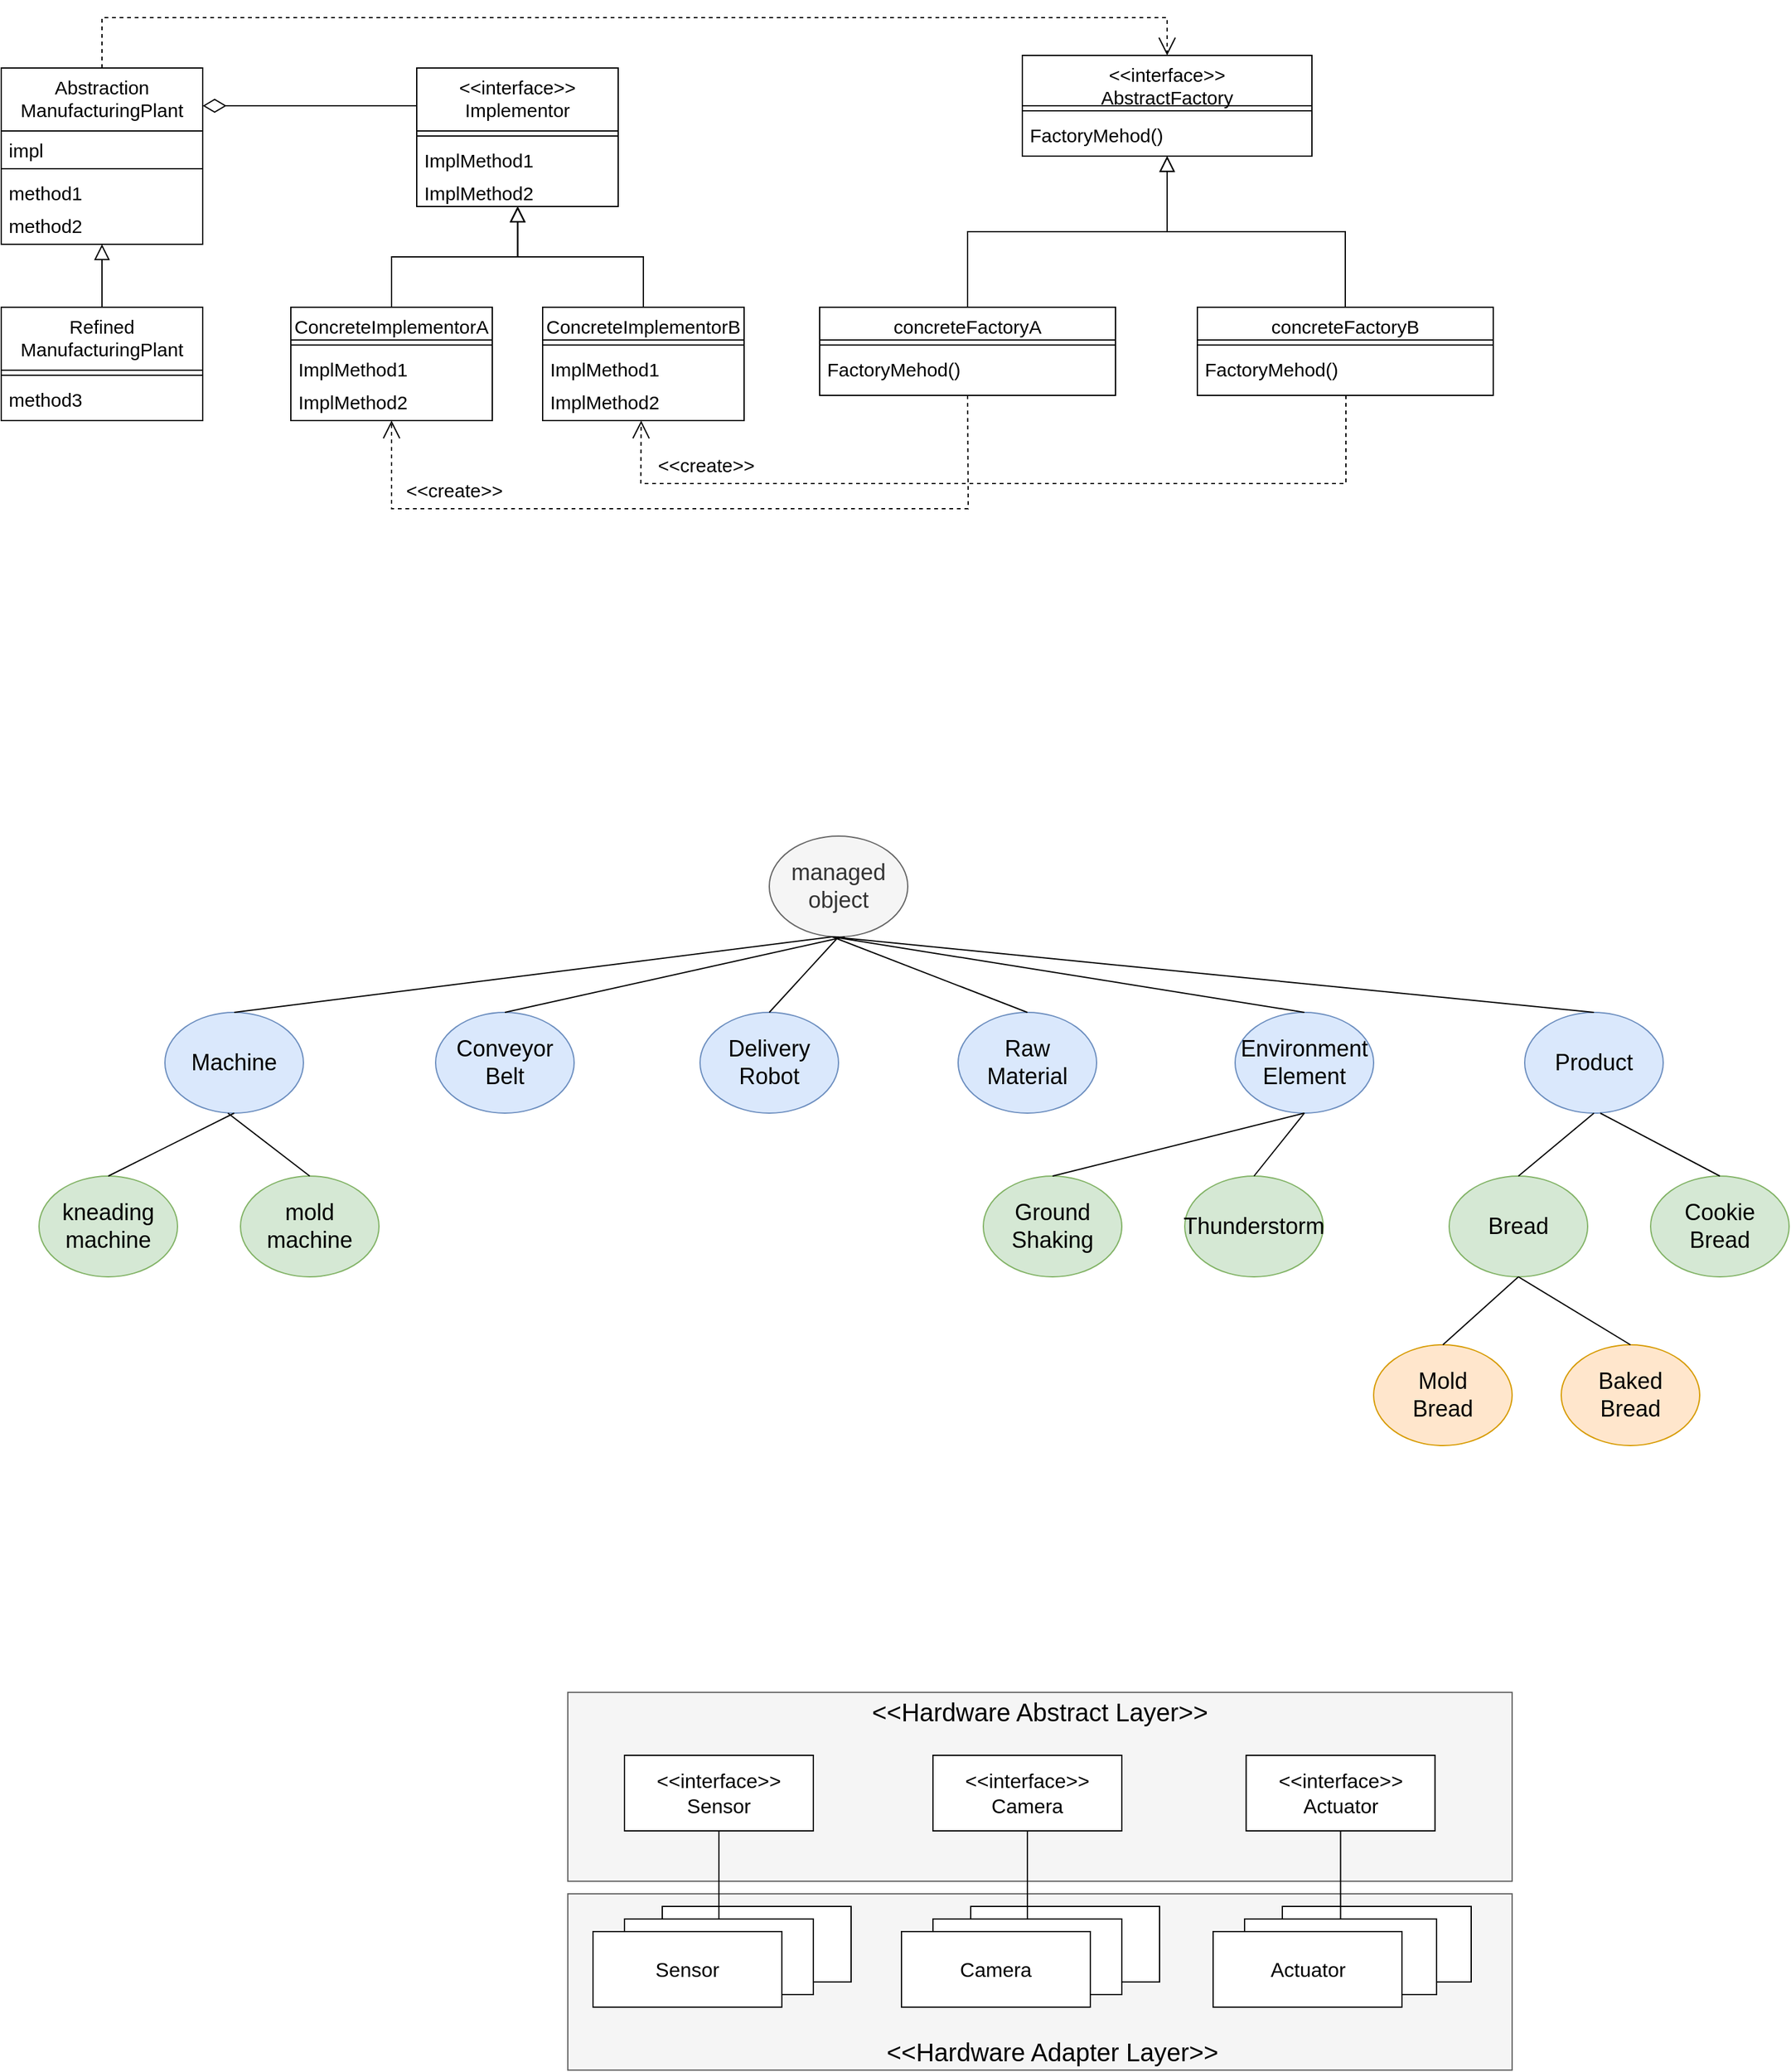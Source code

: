 <mxfile version="21.2.3" type="github">
  <diagram id="C5RBs43oDa-KdzZeNtuy" name="Page-1">
    <mxGraphModel dx="1019" dy="1841" grid="1" gridSize="10" guides="1" tooltips="1" connect="1" arrows="1" fold="1" page="1" pageScale="1" pageWidth="827" pageHeight="1169" math="0" shadow="0">
      <root>
        <mxCell id="WIyWlLk6GJQsqaUBKTNV-0" />
        <mxCell id="WIyWlLk6GJQsqaUBKTNV-1" parent="WIyWlLk6GJQsqaUBKTNV-0" />
        <mxCell id="s4Zs7lw3GT2iUP9dkB31-0" value="Abstraction&#xa;ManufacturingPlant" style="swimlane;fontStyle=0;align=center;verticalAlign=top;childLayout=stackLayout;horizontal=1;startSize=50;horizontalStack=0;resizeParent=1;resizeLast=0;collapsible=1;marginBottom=0;rounded=0;shadow=0;strokeWidth=1;fontSize=15;" parent="WIyWlLk6GJQsqaUBKTNV-1" vertex="1">
          <mxGeometry x="140" y="-510" width="160" height="140" as="geometry">
            <mxRectangle x="340" y="380" width="170" height="26" as="alternateBounds" />
          </mxGeometry>
        </mxCell>
        <mxCell id="s4Zs7lw3GT2iUP9dkB31-1" value="impl" style="text;align=left;verticalAlign=top;spacingLeft=4;spacingRight=4;overflow=hidden;rotatable=0;points=[[0,0.5],[1,0.5]];portConstraint=eastwest;fontSize=15;" parent="s4Zs7lw3GT2iUP9dkB31-0" vertex="1">
          <mxGeometry y="50" width="160" height="26" as="geometry" />
        </mxCell>
        <mxCell id="s4Zs7lw3GT2iUP9dkB31-2" value="" style="line;html=1;strokeWidth=1;align=left;verticalAlign=middle;spacingTop=-1;spacingLeft=3;spacingRight=3;rotatable=0;labelPosition=right;points=[];portConstraint=eastwest;fontSize=15;" parent="s4Zs7lw3GT2iUP9dkB31-0" vertex="1">
          <mxGeometry y="76" width="160" height="8" as="geometry" />
        </mxCell>
        <mxCell id="s4Zs7lw3GT2iUP9dkB31-3" value="method1" style="text;align=left;verticalAlign=top;spacingLeft=4;spacingRight=4;overflow=hidden;rotatable=0;points=[[0,0.5],[1,0.5]];portConstraint=eastwest;fontSize=15;" parent="s4Zs7lw3GT2iUP9dkB31-0" vertex="1">
          <mxGeometry y="84" width="160" height="26" as="geometry" />
        </mxCell>
        <mxCell id="s4Zs7lw3GT2iUP9dkB31-4" value="method2" style="text;align=left;verticalAlign=top;spacingLeft=4;spacingRight=4;overflow=hidden;rotatable=0;points=[[0,0.5],[1,0.5]];portConstraint=eastwest;fontSize=15;" parent="s4Zs7lw3GT2iUP9dkB31-0" vertex="1">
          <mxGeometry y="110" width="160" height="26" as="geometry" />
        </mxCell>
        <mxCell id="s4Zs7lw3GT2iUP9dkB31-5" value="&lt;&lt;interface&gt;&gt;&#xa;Implementor" style="swimlane;fontStyle=0;align=center;verticalAlign=top;childLayout=stackLayout;horizontal=1;startSize=50;horizontalStack=0;resizeParent=1;resizeLast=0;collapsible=1;marginBottom=0;rounded=0;shadow=0;strokeWidth=1;fontSize=15;" parent="WIyWlLk6GJQsqaUBKTNV-1" vertex="1">
          <mxGeometry x="470" y="-510" width="160" height="110" as="geometry">
            <mxRectangle x="340" y="380" width="170" height="26" as="alternateBounds" />
          </mxGeometry>
        </mxCell>
        <mxCell id="s4Zs7lw3GT2iUP9dkB31-7" value="" style="line;html=1;strokeWidth=1;align=left;verticalAlign=middle;spacingTop=-1;spacingLeft=3;spacingRight=3;rotatable=0;labelPosition=right;points=[];portConstraint=eastwest;fontSize=15;" parent="s4Zs7lw3GT2iUP9dkB31-5" vertex="1">
          <mxGeometry y="50" width="160" height="8" as="geometry" />
        </mxCell>
        <mxCell id="s4Zs7lw3GT2iUP9dkB31-8" value="ImplMethod1" style="text;align=left;verticalAlign=top;spacingLeft=4;spacingRight=4;overflow=hidden;rotatable=0;points=[[0,0.5],[1,0.5]];portConstraint=eastwest;fontSize=15;" parent="s4Zs7lw3GT2iUP9dkB31-5" vertex="1">
          <mxGeometry y="58" width="160" height="26" as="geometry" />
        </mxCell>
        <mxCell id="s4Zs7lw3GT2iUP9dkB31-9" value="ImplMethod2" style="text;align=left;verticalAlign=top;spacingLeft=4;spacingRight=4;overflow=hidden;rotatable=0;points=[[0,0.5],[1,0.5]];portConstraint=eastwest;fontSize=15;" parent="s4Zs7lw3GT2iUP9dkB31-5" vertex="1">
          <mxGeometry y="84" width="160" height="26" as="geometry" />
        </mxCell>
        <mxCell id="s4Zs7lw3GT2iUP9dkB31-10" value="Refined&#xa;ManufacturingPlant" style="swimlane;fontStyle=0;align=center;verticalAlign=top;childLayout=stackLayout;horizontal=1;startSize=50;horizontalStack=0;resizeParent=1;resizeLast=0;collapsible=1;marginBottom=0;rounded=0;shadow=0;strokeWidth=1;fontSize=15;" parent="WIyWlLk6GJQsqaUBKTNV-1" vertex="1">
          <mxGeometry x="140" y="-320" width="160" height="90" as="geometry">
            <mxRectangle x="340" y="380" width="170" height="26" as="alternateBounds" />
          </mxGeometry>
        </mxCell>
        <mxCell id="s4Zs7lw3GT2iUP9dkB31-11" value="" style="line;html=1;strokeWidth=1;align=left;verticalAlign=middle;spacingTop=-1;spacingLeft=3;spacingRight=3;rotatable=0;labelPosition=right;points=[];portConstraint=eastwest;fontSize=15;" parent="s4Zs7lw3GT2iUP9dkB31-10" vertex="1">
          <mxGeometry y="50" width="160" height="8" as="geometry" />
        </mxCell>
        <mxCell id="pJVFiTPp0oiFkhwM4sQL-0" value="method3" style="text;align=left;verticalAlign=top;spacingLeft=4;spacingRight=4;overflow=hidden;rotatable=0;points=[[0,0.5],[1,0.5]];portConstraint=eastwest;fontSize=15;" vertex="1" parent="s4Zs7lw3GT2iUP9dkB31-10">
          <mxGeometry y="58" width="160" height="26" as="geometry" />
        </mxCell>
        <mxCell id="s4Zs7lw3GT2iUP9dkB31-14" value="ConcreteImplementorA" style="swimlane;fontStyle=0;align=center;verticalAlign=top;childLayout=stackLayout;horizontal=1;startSize=26;horizontalStack=0;resizeParent=1;resizeLast=0;collapsible=1;marginBottom=0;rounded=0;shadow=0;strokeWidth=1;fontSize=15;" parent="WIyWlLk6GJQsqaUBKTNV-1" vertex="1">
          <mxGeometry x="370" y="-320" width="160" height="90" as="geometry">
            <mxRectangle x="340" y="380" width="170" height="26" as="alternateBounds" />
          </mxGeometry>
        </mxCell>
        <mxCell id="s4Zs7lw3GT2iUP9dkB31-15" value="" style="line;html=1;strokeWidth=1;align=left;verticalAlign=middle;spacingTop=-1;spacingLeft=3;spacingRight=3;rotatable=0;labelPosition=right;points=[];portConstraint=eastwest;fontSize=15;" parent="s4Zs7lw3GT2iUP9dkB31-14" vertex="1">
          <mxGeometry y="26" width="160" height="8" as="geometry" />
        </mxCell>
        <mxCell id="s4Zs7lw3GT2iUP9dkB31-16" value="ImplMethod1" style="text;align=left;verticalAlign=top;spacingLeft=4;spacingRight=4;overflow=hidden;rotatable=0;points=[[0,0.5],[1,0.5]];portConstraint=eastwest;fontSize=15;" parent="s4Zs7lw3GT2iUP9dkB31-14" vertex="1">
          <mxGeometry y="34" width="160" height="26" as="geometry" />
        </mxCell>
        <mxCell id="s4Zs7lw3GT2iUP9dkB31-17" value="ImplMethod2" style="text;align=left;verticalAlign=top;spacingLeft=4;spacingRight=4;overflow=hidden;rotatable=0;points=[[0,0.5],[1,0.5]];portConstraint=eastwest;fontSize=15;" parent="s4Zs7lw3GT2iUP9dkB31-14" vertex="1">
          <mxGeometry y="60" width="160" height="26" as="geometry" />
        </mxCell>
        <mxCell id="s4Zs7lw3GT2iUP9dkB31-18" value="" style="endArrow=block;endSize=10;endFill=0;shadow=0;strokeWidth=1;rounded=0;edgeStyle=elbowEdgeStyle;elbow=vertical;entryX=0.5;entryY=1;entryDx=0;entryDy=0;exitX=0.5;exitY=0;exitDx=0;exitDy=0;fontSize=15;" parent="WIyWlLk6GJQsqaUBKTNV-1" source="s4Zs7lw3GT2iUP9dkB31-14" target="s4Zs7lw3GT2iUP9dkB31-5" edge="1">
          <mxGeometry width="160" relative="1" as="geometry">
            <mxPoint x="450" y="-296" as="sourcePoint" />
            <mxPoint x="340" y="-398" as="targetPoint" />
          </mxGeometry>
        </mxCell>
        <mxCell id="s4Zs7lw3GT2iUP9dkB31-19" value="" style="endArrow=block;endSize=10;endFill=0;shadow=0;strokeWidth=1;rounded=0;edgeStyle=elbowEdgeStyle;elbow=vertical;exitX=0.5;exitY=0;exitDx=0;exitDy=0;fontSize=15;" parent="WIyWlLk6GJQsqaUBKTNV-1" source="s4Zs7lw3GT2iUP9dkB31-10" edge="1">
          <mxGeometry width="160" relative="1" as="geometry">
            <mxPoint x="550" y="-310" as="sourcePoint" />
            <mxPoint x="220" y="-370" as="targetPoint" />
          </mxGeometry>
        </mxCell>
        <mxCell id="s4Zs7lw3GT2iUP9dkB31-20" value="" style="endArrow=diamondThin;endSize=16;endFill=0;shadow=0;strokeWidth=1;rounded=0;edgeStyle=elbowEdgeStyle;elbow=vertical;exitX=0;exitY=0.25;exitDx=0;exitDy=0;fontSize=15;" parent="WIyWlLk6GJQsqaUBKTNV-1" source="s4Zs7lw3GT2iUP9dkB31-5" target="s4Zs7lw3GT2iUP9dkB31-0" edge="1">
          <mxGeometry width="160" relative="1" as="geometry">
            <mxPoint x="240" y="-310" as="sourcePoint" />
            <mxPoint x="310" y="-480" as="targetPoint" />
            <Array as="points">
              <mxPoint x="320" y="-480" />
            </Array>
          </mxGeometry>
        </mxCell>
        <mxCell id="s4Zs7lw3GT2iUP9dkB31-25" value="" style="endArrow=open;endSize=12;dashed=1;html=1;rounded=0;exitX=0.5;exitY=0;exitDx=0;exitDy=0;entryX=0.5;entryY=0;entryDx=0;entryDy=0;fontSize=15;" parent="WIyWlLk6GJQsqaUBKTNV-1" source="s4Zs7lw3GT2iUP9dkB31-0" target="s4Zs7lw3GT2iUP9dkB31-26" edge="1">
          <mxGeometry x="0.29" y="60" width="160" relative="1" as="geometry">
            <mxPoint x="470" y="-594" as="sourcePoint" />
            <mxPoint x="590" y="-490" as="targetPoint" />
            <Array as="points">
              <mxPoint x="220" y="-550" />
              <mxPoint x="1066" y="-550" />
            </Array>
            <mxPoint as="offset" />
          </mxGeometry>
        </mxCell>
        <mxCell id="s4Zs7lw3GT2iUP9dkB31-26" value="&lt;&lt;interface&gt;&gt;&#xa;AbstractFactory" style="swimlane;fontStyle=0;align=center;verticalAlign=top;childLayout=stackLayout;horizontal=1;startSize=40;horizontalStack=0;resizeParent=1;resizeLast=0;collapsible=1;marginBottom=0;rounded=0;shadow=0;strokeWidth=1;fontSize=15;" parent="WIyWlLk6GJQsqaUBKTNV-1" vertex="1">
          <mxGeometry x="951" y="-520" width="230" height="80" as="geometry">
            <mxRectangle x="340" y="380" width="170" height="26" as="alternateBounds" />
          </mxGeometry>
        </mxCell>
        <mxCell id="s4Zs7lw3GT2iUP9dkB31-27" value="" style="line;html=1;strokeWidth=1;align=left;verticalAlign=middle;spacingTop=-1;spacingLeft=3;spacingRight=3;rotatable=0;labelPosition=right;points=[];portConstraint=eastwest;fontSize=15;" parent="s4Zs7lw3GT2iUP9dkB31-26" vertex="1">
          <mxGeometry y="40" width="230" height="8" as="geometry" />
        </mxCell>
        <mxCell id="s4Zs7lw3GT2iUP9dkB31-28" value="FactoryMehod()" style="text;align=left;verticalAlign=top;spacingLeft=4;spacingRight=4;overflow=hidden;rotatable=0;points=[[0,0.5],[1,0.5]];portConstraint=eastwest;fontSize=15;" parent="s4Zs7lw3GT2iUP9dkB31-26" vertex="1">
          <mxGeometry y="48" width="230" height="26" as="geometry" />
        </mxCell>
        <mxCell id="s4Zs7lw3GT2iUP9dkB31-31" value="ConcreteImplementorB" style="swimlane;fontStyle=0;align=center;verticalAlign=top;childLayout=stackLayout;horizontal=1;startSize=26;horizontalStack=0;resizeParent=1;resizeLast=0;collapsible=1;marginBottom=0;rounded=0;shadow=0;strokeWidth=1;fontSize=15;" parent="WIyWlLk6GJQsqaUBKTNV-1" vertex="1">
          <mxGeometry x="570" y="-320" width="160" height="90" as="geometry">
            <mxRectangle x="340" y="380" width="170" height="26" as="alternateBounds" />
          </mxGeometry>
        </mxCell>
        <mxCell id="s4Zs7lw3GT2iUP9dkB31-32" value="" style="line;html=1;strokeWidth=1;align=left;verticalAlign=middle;spacingTop=-1;spacingLeft=3;spacingRight=3;rotatable=0;labelPosition=right;points=[];portConstraint=eastwest;fontSize=15;" parent="s4Zs7lw3GT2iUP9dkB31-31" vertex="1">
          <mxGeometry y="26" width="160" height="8" as="geometry" />
        </mxCell>
        <mxCell id="s4Zs7lw3GT2iUP9dkB31-33" value="ImplMethod1" style="text;align=left;verticalAlign=top;spacingLeft=4;spacingRight=4;overflow=hidden;rotatable=0;points=[[0,0.5],[1,0.5]];portConstraint=eastwest;fontSize=15;" parent="s4Zs7lw3GT2iUP9dkB31-31" vertex="1">
          <mxGeometry y="34" width="160" height="26" as="geometry" />
        </mxCell>
        <mxCell id="s4Zs7lw3GT2iUP9dkB31-34" value="ImplMethod2" style="text;align=left;verticalAlign=top;spacingLeft=4;spacingRight=4;overflow=hidden;rotatable=0;points=[[0,0.5],[1,0.5]];portConstraint=eastwest;fontSize=15;" parent="s4Zs7lw3GT2iUP9dkB31-31" vertex="1">
          <mxGeometry y="60" width="160" height="26" as="geometry" />
        </mxCell>
        <mxCell id="s4Zs7lw3GT2iUP9dkB31-35" value="" style="endArrow=block;endSize=10;endFill=0;shadow=0;strokeWidth=1;rounded=0;edgeStyle=elbowEdgeStyle;elbow=vertical;entryX=0.502;entryY=1;entryDx=0;entryDy=0;entryPerimeter=0;fontSize=15;" parent="WIyWlLk6GJQsqaUBKTNV-1" source="s4Zs7lw3GT2iUP9dkB31-31" target="s4Zs7lw3GT2iUP9dkB31-9" edge="1">
          <mxGeometry width="160" relative="1" as="geometry">
            <mxPoint x="460" y="-310" as="sourcePoint" />
            <mxPoint x="551" y="-410" as="targetPoint" />
          </mxGeometry>
        </mxCell>
        <mxCell id="s4Zs7lw3GT2iUP9dkB31-36" value="concreteFactoryA" style="swimlane;fontStyle=0;align=center;verticalAlign=top;childLayout=stackLayout;horizontal=1;startSize=26;horizontalStack=0;resizeParent=1;resizeLast=0;collapsible=1;marginBottom=0;rounded=0;shadow=0;strokeWidth=1;fontSize=15;" parent="WIyWlLk6GJQsqaUBKTNV-1" vertex="1">
          <mxGeometry x="790" y="-320" width="235" height="70" as="geometry">
            <mxRectangle x="340" y="380" width="170" height="26" as="alternateBounds" />
          </mxGeometry>
        </mxCell>
        <mxCell id="s4Zs7lw3GT2iUP9dkB31-37" value="" style="line;html=1;strokeWidth=1;align=left;verticalAlign=middle;spacingTop=-1;spacingLeft=3;spacingRight=3;rotatable=0;labelPosition=right;points=[];portConstraint=eastwest;fontSize=15;" parent="s4Zs7lw3GT2iUP9dkB31-36" vertex="1">
          <mxGeometry y="26" width="235" height="8" as="geometry" />
        </mxCell>
        <mxCell id="pJVFiTPp0oiFkhwM4sQL-3" value="FactoryMehod()" style="text;align=left;verticalAlign=top;spacingLeft=4;spacingRight=4;overflow=hidden;rotatable=0;points=[[0,0.5],[1,0.5]];portConstraint=eastwest;fontSize=15;" vertex="1" parent="s4Zs7lw3GT2iUP9dkB31-36">
          <mxGeometry y="34" width="235" height="26" as="geometry" />
        </mxCell>
        <mxCell id="s4Zs7lw3GT2iUP9dkB31-42" value="concreteFactoryB" style="swimlane;fontStyle=0;align=center;verticalAlign=top;childLayout=stackLayout;horizontal=1;startSize=26;horizontalStack=0;resizeParent=1;resizeLast=0;collapsible=1;marginBottom=0;rounded=0;shadow=0;strokeWidth=1;fontSize=15;" parent="WIyWlLk6GJQsqaUBKTNV-1" vertex="1">
          <mxGeometry x="1090" y="-320" width="235" height="70" as="geometry">
            <mxRectangle x="340" y="380" width="170" height="26" as="alternateBounds" />
          </mxGeometry>
        </mxCell>
        <mxCell id="s4Zs7lw3GT2iUP9dkB31-43" value="" style="line;html=1;strokeWidth=1;align=left;verticalAlign=middle;spacingTop=-1;spacingLeft=3;spacingRight=3;rotatable=0;labelPosition=right;points=[];portConstraint=eastwest;fontSize=15;" parent="s4Zs7lw3GT2iUP9dkB31-42" vertex="1">
          <mxGeometry y="26" width="235" height="8" as="geometry" />
        </mxCell>
        <mxCell id="pJVFiTPp0oiFkhwM4sQL-4" value="FactoryMehod()" style="text;align=left;verticalAlign=top;spacingLeft=4;spacingRight=4;overflow=hidden;rotatable=0;points=[[0,0.5],[1,0.5]];portConstraint=eastwest;fontSize=15;" vertex="1" parent="s4Zs7lw3GT2iUP9dkB31-42">
          <mxGeometry y="34" width="235" height="26" as="geometry" />
        </mxCell>
        <mxCell id="s4Zs7lw3GT2iUP9dkB31-46" value="" style="endArrow=block;endSize=10;endFill=0;shadow=0;strokeWidth=1;rounded=0;edgeStyle=elbowEdgeStyle;elbow=vertical;fontSize=15;exitX=0.5;exitY=0;exitDx=0;exitDy=0;" parent="WIyWlLk6GJQsqaUBKTNV-1" source="s4Zs7lw3GT2iUP9dkB31-42" edge="1">
          <mxGeometry width="160" relative="1" as="geometry">
            <mxPoint x="600" y="-310" as="sourcePoint" />
            <mxPoint x="1066" y="-440" as="targetPoint" />
          </mxGeometry>
        </mxCell>
        <mxCell id="s4Zs7lw3GT2iUP9dkB31-47" value="" style="endArrow=block;endSize=10;endFill=0;shadow=0;strokeWidth=1;rounded=0;edgeStyle=elbowEdgeStyle;elbow=vertical;fontSize=15;exitX=0.5;exitY=0;exitDx=0;exitDy=0;" parent="WIyWlLk6GJQsqaUBKTNV-1" source="s4Zs7lw3GT2iUP9dkB31-36" edge="1">
          <mxGeometry width="160" relative="1" as="geometry">
            <mxPoint x="910" y="-330" as="sourcePoint" />
            <mxPoint x="1066" y="-440" as="targetPoint" />
          </mxGeometry>
        </mxCell>
        <mxCell id="s4Zs7lw3GT2iUP9dkB31-48" value="" style="endArrow=open;endSize=12;dashed=1;html=1;rounded=0;exitX=0.5;exitY=1;exitDx=0;exitDy=0;entryX=0.5;entryY=1;entryDx=0;entryDy=0;fontSize=15;" parent="WIyWlLk6GJQsqaUBKTNV-1" source="s4Zs7lw3GT2iUP9dkB31-36" target="s4Zs7lw3GT2iUP9dkB31-14" edge="1">
          <mxGeometry x="0.29" y="60" width="160" relative="1" as="geometry">
            <mxPoint x="640" y="-650" as="sourcePoint" />
            <mxPoint x="1136" y="-510" as="targetPoint" />
            <Array as="points">
              <mxPoint x="908" y="-160" />
              <mxPoint x="450" y="-160" />
            </Array>
            <mxPoint as="offset" />
          </mxGeometry>
        </mxCell>
        <mxCell id="s4Zs7lw3GT2iUP9dkB31-49" value="" style="endArrow=open;endSize=12;dashed=1;html=1;rounded=0;entryX=0.489;entryY=1.156;entryDx=0;entryDy=0;fontSize=15;entryPerimeter=0;" parent="WIyWlLk6GJQsqaUBKTNV-1" target="s4Zs7lw3GT2iUP9dkB31-34" edge="1">
          <mxGeometry x="0.29" y="60" width="160" relative="1" as="geometry">
            <mxPoint x="1208" y="-250" as="sourcePoint" />
            <mxPoint x="668" y="-230" as="targetPoint" />
            <Array as="points">
              <mxPoint x="1208" y="-180" />
              <mxPoint x="930" y="-180" />
              <mxPoint x="648" y="-180" />
            </Array>
            <mxPoint as="offset" />
          </mxGeometry>
        </mxCell>
        <mxCell id="pJVFiTPp0oiFkhwM4sQL-1" value="&amp;lt;&amp;lt;create&amp;gt;&amp;gt;" style="text;html=1;strokeColor=none;fillColor=none;align=center;verticalAlign=middle;whiteSpace=wrap;rounded=0;fontSize=15;" vertex="1" parent="WIyWlLk6GJQsqaUBKTNV-1">
          <mxGeometry x="670" y="-210" width="60" height="30" as="geometry" />
        </mxCell>
        <mxCell id="pJVFiTPp0oiFkhwM4sQL-2" value="&amp;lt;&amp;lt;create&amp;gt;&amp;gt;" style="text;html=1;strokeColor=none;fillColor=none;align=center;verticalAlign=middle;whiteSpace=wrap;rounded=0;fontSize=15;" vertex="1" parent="WIyWlLk6GJQsqaUBKTNV-1">
          <mxGeometry x="470" y="-190" width="60" height="30" as="geometry" />
        </mxCell>
        <mxCell id="pJVFiTPp0oiFkhwM4sQL-5" value="managed object" style="ellipse;whiteSpace=wrap;html=1;fontSize=18;fillColor=#f5f5f5;fontColor=#333333;strokeColor=#666666;" vertex="1" parent="WIyWlLk6GJQsqaUBKTNV-1">
          <mxGeometry x="750" y="100" width="110" height="80" as="geometry" />
        </mxCell>
        <mxCell id="pJVFiTPp0oiFkhwM4sQL-6" value="Machine" style="ellipse;whiteSpace=wrap;html=1;fontSize=18;fillColor=#dae8fc;strokeColor=#6c8ebf;" vertex="1" parent="WIyWlLk6GJQsqaUBKTNV-1">
          <mxGeometry x="270" y="240" width="110" height="80" as="geometry" />
        </mxCell>
        <mxCell id="pJVFiTPp0oiFkhwM4sQL-7" value="Conveyor&lt;br style=&quot;font-size: 18px;&quot;&gt;Belt" style="ellipse;whiteSpace=wrap;html=1;fontSize=18;fillColor=#dae8fc;strokeColor=#6c8ebf;" vertex="1" parent="WIyWlLk6GJQsqaUBKTNV-1">
          <mxGeometry x="485" y="240" width="110" height="80" as="geometry" />
        </mxCell>
        <mxCell id="pJVFiTPp0oiFkhwM4sQL-8" value="Delivery&lt;br style=&quot;font-size: 18px;&quot;&gt;Robot" style="ellipse;whiteSpace=wrap;html=1;fontSize=18;fillColor=#dae8fc;strokeColor=#6c8ebf;" vertex="1" parent="WIyWlLk6GJQsqaUBKTNV-1">
          <mxGeometry x="695" y="240" width="110" height="80" as="geometry" />
        </mxCell>
        <mxCell id="pJVFiTPp0oiFkhwM4sQL-9" value="Raw&lt;br style=&quot;font-size: 18px;&quot;&gt;Material" style="ellipse;whiteSpace=wrap;html=1;fontSize=18;fillColor=#dae8fc;strokeColor=#6c8ebf;" vertex="1" parent="WIyWlLk6GJQsqaUBKTNV-1">
          <mxGeometry x="900" y="240" width="110" height="80" as="geometry" />
        </mxCell>
        <mxCell id="pJVFiTPp0oiFkhwM4sQL-10" value="Environment&lt;br style=&quot;font-size: 18px;&quot;&gt;Element" style="ellipse;whiteSpace=wrap;html=1;fontSize=18;fillColor=#dae8fc;strokeColor=#6c8ebf;" vertex="1" parent="WIyWlLk6GJQsqaUBKTNV-1">
          <mxGeometry x="1120" y="240" width="110" height="80" as="geometry" />
        </mxCell>
        <mxCell id="pJVFiTPp0oiFkhwM4sQL-11" value="Product" style="ellipse;whiteSpace=wrap;html=1;fontSize=18;fillColor=#dae8fc;strokeColor=#6c8ebf;" vertex="1" parent="WIyWlLk6GJQsqaUBKTNV-1">
          <mxGeometry x="1350" y="240" width="110" height="80" as="geometry" />
        </mxCell>
        <mxCell id="pJVFiTPp0oiFkhwM4sQL-12" value="Ground Shaking" style="ellipse;whiteSpace=wrap;html=1;fontSize=18;fillColor=#d5e8d4;strokeColor=#82b366;" vertex="1" parent="WIyWlLk6GJQsqaUBKTNV-1">
          <mxGeometry x="920" y="370" width="110" height="80" as="geometry" />
        </mxCell>
        <mxCell id="pJVFiTPp0oiFkhwM4sQL-13" value="Thunderstorm" style="ellipse;whiteSpace=wrap;html=1;fontSize=18;fillColor=#d5e8d4;strokeColor=#82b366;" vertex="1" parent="WIyWlLk6GJQsqaUBKTNV-1">
          <mxGeometry x="1080" y="370" width="110" height="80" as="geometry" />
        </mxCell>
        <mxCell id="pJVFiTPp0oiFkhwM4sQL-15" value="kneading machine" style="ellipse;whiteSpace=wrap;html=1;fontSize=18;fillColor=#d5e8d4;strokeColor=#82b366;" vertex="1" parent="WIyWlLk6GJQsqaUBKTNV-1">
          <mxGeometry x="170" y="370" width="110" height="80" as="geometry" />
        </mxCell>
        <mxCell id="pJVFiTPp0oiFkhwM4sQL-16" value="mold &lt;br style=&quot;font-size: 18px;&quot;&gt;machine" style="ellipse;whiteSpace=wrap;html=1;fontSize=18;fillColor=#d5e8d4;strokeColor=#82b366;" vertex="1" parent="WIyWlLk6GJQsqaUBKTNV-1">
          <mxGeometry x="330" y="370" width="110" height="80" as="geometry" />
        </mxCell>
        <mxCell id="pJVFiTPp0oiFkhwM4sQL-17" value="Bread" style="ellipse;whiteSpace=wrap;html=1;fontSize=18;fillColor=#d5e8d4;strokeColor=#82b366;" vertex="1" parent="WIyWlLk6GJQsqaUBKTNV-1">
          <mxGeometry x="1290" y="370" width="110" height="80" as="geometry" />
        </mxCell>
        <mxCell id="pJVFiTPp0oiFkhwM4sQL-18" value="Cookie &lt;br&gt;Bread" style="ellipse;whiteSpace=wrap;html=1;fontSize=18;fillColor=#d5e8d4;strokeColor=#82b366;" vertex="1" parent="WIyWlLk6GJQsqaUBKTNV-1">
          <mxGeometry x="1450" y="370" width="110" height="80" as="geometry" />
        </mxCell>
        <mxCell id="pJVFiTPp0oiFkhwM4sQL-19" value="" style="endArrow=none;html=1;rounded=0;entryX=0.5;entryY=1;entryDx=0;entryDy=0;exitX=0.5;exitY=0;exitDx=0;exitDy=0;" edge="1" parent="WIyWlLk6GJQsqaUBKTNV-1" source="pJVFiTPp0oiFkhwM4sQL-8" target="pJVFiTPp0oiFkhwM4sQL-5">
          <mxGeometry width="50" height="50" relative="1" as="geometry">
            <mxPoint x="880" y="380" as="sourcePoint" />
            <mxPoint x="930" y="330" as="targetPoint" />
          </mxGeometry>
        </mxCell>
        <mxCell id="pJVFiTPp0oiFkhwM4sQL-20" value="" style="endArrow=none;html=1;rounded=0;exitX=0.5;exitY=0;exitDx=0;exitDy=0;" edge="1" parent="WIyWlLk6GJQsqaUBKTNV-1" source="pJVFiTPp0oiFkhwM4sQL-7">
          <mxGeometry width="50" height="50" relative="1" as="geometry">
            <mxPoint x="760" y="250" as="sourcePoint" />
            <mxPoint x="810" y="180" as="targetPoint" />
          </mxGeometry>
        </mxCell>
        <mxCell id="pJVFiTPp0oiFkhwM4sQL-21" value="" style="endArrow=none;html=1;rounded=0;exitX=0.5;exitY=0;exitDx=0;exitDy=0;" edge="1" parent="WIyWlLk6GJQsqaUBKTNV-1" source="pJVFiTPp0oiFkhwM4sQL-6">
          <mxGeometry width="50" height="50" relative="1" as="geometry">
            <mxPoint x="550" y="250" as="sourcePoint" />
            <mxPoint x="800" y="180" as="targetPoint" />
          </mxGeometry>
        </mxCell>
        <mxCell id="pJVFiTPp0oiFkhwM4sQL-22" value="Mold&lt;br&gt;Bread" style="ellipse;whiteSpace=wrap;html=1;fontSize=18;fillColor=#ffe6cc;strokeColor=#d79b00;" vertex="1" parent="WIyWlLk6GJQsqaUBKTNV-1">
          <mxGeometry x="1230" y="504" width="110" height="80" as="geometry" />
        </mxCell>
        <mxCell id="pJVFiTPp0oiFkhwM4sQL-23" value="Baked &lt;br&gt;Bread" style="ellipse;whiteSpace=wrap;html=1;fontSize=18;fillColor=#ffe6cc;strokeColor=#d79b00;" vertex="1" parent="WIyWlLk6GJQsqaUBKTNV-1">
          <mxGeometry x="1379" y="504" width="110" height="80" as="geometry" />
        </mxCell>
        <mxCell id="pJVFiTPp0oiFkhwM4sQL-24" value="" style="endArrow=none;html=1;rounded=0;exitX=0.5;exitY=0;exitDx=0;exitDy=0;" edge="1" parent="WIyWlLk6GJQsqaUBKTNV-1" source="pJVFiTPp0oiFkhwM4sQL-9">
          <mxGeometry width="50" height="50" relative="1" as="geometry">
            <mxPoint x="760" y="250" as="sourcePoint" />
            <mxPoint x="800" y="180" as="targetPoint" />
          </mxGeometry>
        </mxCell>
        <mxCell id="pJVFiTPp0oiFkhwM4sQL-25" value="" style="endArrow=none;html=1;rounded=0;exitX=0.5;exitY=0;exitDx=0;exitDy=0;" edge="1" parent="WIyWlLk6GJQsqaUBKTNV-1" source="pJVFiTPp0oiFkhwM4sQL-10">
          <mxGeometry width="50" height="50" relative="1" as="geometry">
            <mxPoint x="965" y="250" as="sourcePoint" />
            <mxPoint x="800" y="180" as="targetPoint" />
          </mxGeometry>
        </mxCell>
        <mxCell id="pJVFiTPp0oiFkhwM4sQL-26" value="" style="endArrow=none;html=1;rounded=0;exitX=0.5;exitY=0;exitDx=0;exitDy=0;" edge="1" parent="WIyWlLk6GJQsqaUBKTNV-1" source="pJVFiTPp0oiFkhwM4sQL-11">
          <mxGeometry width="50" height="50" relative="1" as="geometry">
            <mxPoint x="1185" y="250" as="sourcePoint" />
            <mxPoint x="800" y="180" as="targetPoint" />
          </mxGeometry>
        </mxCell>
        <mxCell id="pJVFiTPp0oiFkhwM4sQL-27" value="" style="endArrow=none;html=1;rounded=0;entryX=0.5;entryY=1;entryDx=0;entryDy=0;exitX=0.5;exitY=0;exitDx=0;exitDy=0;" edge="1" parent="WIyWlLk6GJQsqaUBKTNV-1" source="pJVFiTPp0oiFkhwM4sQL-15" target="pJVFiTPp0oiFkhwM4sQL-6">
          <mxGeometry width="50" height="50" relative="1" as="geometry">
            <mxPoint x="760" y="250" as="sourcePoint" />
            <mxPoint x="815" y="190" as="targetPoint" />
          </mxGeometry>
        </mxCell>
        <mxCell id="pJVFiTPp0oiFkhwM4sQL-28" value="" style="endArrow=none;html=1;rounded=0;exitX=0.5;exitY=0;exitDx=0;exitDy=0;" edge="1" parent="WIyWlLk6GJQsqaUBKTNV-1" source="pJVFiTPp0oiFkhwM4sQL-16">
          <mxGeometry width="50" height="50" relative="1" as="geometry">
            <mxPoint x="235" y="380" as="sourcePoint" />
            <mxPoint x="320" y="320" as="targetPoint" />
          </mxGeometry>
        </mxCell>
        <mxCell id="pJVFiTPp0oiFkhwM4sQL-29" value="" style="endArrow=none;html=1;rounded=0;exitX=0.5;exitY=0;exitDx=0;exitDy=0;entryX=0.5;entryY=1;entryDx=0;entryDy=0;" edge="1" parent="WIyWlLk6GJQsqaUBKTNV-1" source="pJVFiTPp0oiFkhwM4sQL-12" target="pJVFiTPp0oiFkhwM4sQL-10">
          <mxGeometry width="50" height="50" relative="1" as="geometry">
            <mxPoint x="395" y="380" as="sourcePoint" />
            <mxPoint x="330" y="330" as="targetPoint" />
          </mxGeometry>
        </mxCell>
        <mxCell id="pJVFiTPp0oiFkhwM4sQL-30" value="" style="endArrow=none;html=1;rounded=0;exitX=0.5;exitY=0;exitDx=0;exitDy=0;entryX=0.5;entryY=1;entryDx=0;entryDy=0;" edge="1" parent="WIyWlLk6GJQsqaUBKTNV-1" source="pJVFiTPp0oiFkhwM4sQL-13" target="pJVFiTPp0oiFkhwM4sQL-10">
          <mxGeometry width="50" height="50" relative="1" as="geometry">
            <mxPoint x="985" y="380" as="sourcePoint" />
            <mxPoint x="1180" y="330" as="targetPoint" />
          </mxGeometry>
        </mxCell>
        <mxCell id="pJVFiTPp0oiFkhwM4sQL-31" value="" style="endArrow=none;html=1;rounded=0;exitX=0.5;exitY=0;exitDx=0;exitDy=0;entryX=0.5;entryY=1;entryDx=0;entryDy=0;" edge="1" parent="WIyWlLk6GJQsqaUBKTNV-1" source="pJVFiTPp0oiFkhwM4sQL-17" target="pJVFiTPp0oiFkhwM4sQL-11">
          <mxGeometry width="50" height="50" relative="1" as="geometry">
            <mxPoint x="1145" y="380" as="sourcePoint" />
            <mxPoint x="1185" y="330" as="targetPoint" />
          </mxGeometry>
        </mxCell>
        <mxCell id="pJVFiTPp0oiFkhwM4sQL-32" value="" style="endArrow=none;html=1;rounded=0;exitX=0.5;exitY=0;exitDx=0;exitDy=0;" edge="1" parent="WIyWlLk6GJQsqaUBKTNV-1" source="pJVFiTPp0oiFkhwM4sQL-18">
          <mxGeometry width="50" height="50" relative="1" as="geometry">
            <mxPoint x="1355" y="380" as="sourcePoint" />
            <mxPoint x="1410" y="320" as="targetPoint" />
          </mxGeometry>
        </mxCell>
        <mxCell id="pJVFiTPp0oiFkhwM4sQL-33" value="" style="endArrow=none;html=1;rounded=0;exitX=0.5;exitY=0;exitDx=0;exitDy=0;entryX=0.5;entryY=1;entryDx=0;entryDy=0;" edge="1" parent="WIyWlLk6GJQsqaUBKTNV-1" source="pJVFiTPp0oiFkhwM4sQL-23" target="pJVFiTPp0oiFkhwM4sQL-17">
          <mxGeometry width="50" height="50" relative="1" as="geometry">
            <mxPoint x="1515" y="380" as="sourcePoint" />
            <mxPoint x="1420" y="330" as="targetPoint" />
          </mxGeometry>
        </mxCell>
        <mxCell id="pJVFiTPp0oiFkhwM4sQL-34" value="" style="endArrow=none;html=1;rounded=0;exitX=0.5;exitY=0;exitDx=0;exitDy=0;entryX=0.5;entryY=1;entryDx=0;entryDy=0;" edge="1" parent="WIyWlLk6GJQsqaUBKTNV-1" source="pJVFiTPp0oiFkhwM4sQL-22" target="pJVFiTPp0oiFkhwM4sQL-17">
          <mxGeometry width="50" height="50" relative="1" as="geometry">
            <mxPoint x="1395" y="510" as="sourcePoint" />
            <mxPoint x="1355" y="460" as="targetPoint" />
          </mxGeometry>
        </mxCell>
        <mxCell id="pJVFiTPp0oiFkhwM4sQL-35" value="" style="rounded=0;whiteSpace=wrap;html=1;fillColor=#f5f5f5;fontColor=#333333;strokeColor=#666666;" vertex="1" parent="WIyWlLk6GJQsqaUBKTNV-1">
          <mxGeometry x="590" y="780" width="750" height="150" as="geometry" />
        </mxCell>
        <mxCell id="pJVFiTPp0oiFkhwM4sQL-36" value="" style="rounded=0;whiteSpace=wrap;html=1;fillColor=#f5f5f5;fontColor=#333333;strokeColor=#666666;" vertex="1" parent="WIyWlLk6GJQsqaUBKTNV-1">
          <mxGeometry x="590" y="940" width="750" height="140" as="geometry" />
        </mxCell>
        <mxCell id="pJVFiTPp0oiFkhwM4sQL-37" value="&amp;lt;&amp;lt;Hardware Abstract Layer&amp;gt;&amp;gt;" style="text;html=1;strokeColor=none;fillColor=none;align=center;verticalAlign=middle;whiteSpace=wrap;rounded=0;fontSize=20;" vertex="1" parent="WIyWlLk6GJQsqaUBKTNV-1">
          <mxGeometry x="830" y="780" width="270" height="30" as="geometry" />
        </mxCell>
        <mxCell id="pJVFiTPp0oiFkhwM4sQL-38" value="&amp;lt;&amp;lt;interface&amp;gt;&amp;gt;&lt;br style=&quot;font-size: 16px;&quot;&gt;Sensor" style="rounded=0;whiteSpace=wrap;html=1;fontSize=16;" vertex="1" parent="WIyWlLk6GJQsqaUBKTNV-1">
          <mxGeometry x="635" y="830" width="150" height="60" as="geometry" />
        </mxCell>
        <mxCell id="pJVFiTPp0oiFkhwM4sQL-39" value="&amp;lt;&amp;lt;interface&amp;gt;&amp;gt;&lt;br style=&quot;font-size: 16px;&quot;&gt;Camera" style="rounded=0;whiteSpace=wrap;html=1;fontSize=16;" vertex="1" parent="WIyWlLk6GJQsqaUBKTNV-1">
          <mxGeometry x="880" y="830" width="150" height="60" as="geometry" />
        </mxCell>
        <mxCell id="pJVFiTPp0oiFkhwM4sQL-40" value="&amp;lt;&amp;lt;interface&amp;gt;&amp;gt;&lt;br style=&quot;font-size: 16px;&quot;&gt;Actuator" style="rounded=0;whiteSpace=wrap;html=1;fontSize=16;" vertex="1" parent="WIyWlLk6GJQsqaUBKTNV-1">
          <mxGeometry x="1128.75" y="830" width="150" height="60" as="geometry" />
        </mxCell>
        <mxCell id="pJVFiTPp0oiFkhwM4sQL-41" value="&amp;lt;&amp;lt;device&amp;gt;&amp;gt;&lt;br&gt;Sensor" style="rounded=0;whiteSpace=wrap;html=1;fontSize=16;" vertex="1" parent="WIyWlLk6GJQsqaUBKTNV-1">
          <mxGeometry x="665" y="950" width="150" height="60" as="geometry" />
        </mxCell>
        <mxCell id="pJVFiTPp0oiFkhwM4sQL-42" value="&amp;lt;&amp;lt;Hardware Adapter Layer&amp;gt;&amp;gt;" style="text;html=1;strokeColor=none;fillColor=none;align=center;verticalAlign=middle;whiteSpace=wrap;rounded=0;fontSize=20;" vertex="1" parent="WIyWlLk6GJQsqaUBKTNV-1">
          <mxGeometry x="840" y="1050" width="270" height="30" as="geometry" />
        </mxCell>
        <mxCell id="pJVFiTPp0oiFkhwM4sQL-43" value="&amp;lt;&amp;lt;device&amp;gt;&amp;gt;&lt;br&gt;Sensor" style="rounded=0;whiteSpace=wrap;html=1;fontSize=16;" vertex="1" parent="WIyWlLk6GJQsqaUBKTNV-1">
          <mxGeometry x="635" y="960" width="150" height="60" as="geometry" />
        </mxCell>
        <mxCell id="pJVFiTPp0oiFkhwM4sQL-44" value="Sensor" style="rounded=0;whiteSpace=wrap;html=1;fontSize=16;" vertex="1" parent="WIyWlLk6GJQsqaUBKTNV-1">
          <mxGeometry x="610" y="970" width="150" height="60" as="geometry" />
        </mxCell>
        <mxCell id="pJVFiTPp0oiFkhwM4sQL-45" value="&amp;lt;&amp;lt;device&amp;gt;&amp;gt;&lt;br&gt;Sensor" style="rounded=0;whiteSpace=wrap;html=1;fontSize=16;" vertex="1" parent="WIyWlLk6GJQsqaUBKTNV-1">
          <mxGeometry x="910" y="950" width="150" height="60" as="geometry" />
        </mxCell>
        <mxCell id="pJVFiTPp0oiFkhwM4sQL-46" value="&amp;lt;&amp;lt;device&amp;gt;&amp;gt;&lt;br&gt;Sensor" style="rounded=0;whiteSpace=wrap;html=1;fontSize=16;" vertex="1" parent="WIyWlLk6GJQsqaUBKTNV-1">
          <mxGeometry x="880" y="960" width="150" height="60" as="geometry" />
        </mxCell>
        <mxCell id="pJVFiTPp0oiFkhwM4sQL-47" value="Camera" style="rounded=0;whiteSpace=wrap;html=1;fontSize=16;" vertex="1" parent="WIyWlLk6GJQsqaUBKTNV-1">
          <mxGeometry x="855" y="970" width="150" height="60" as="geometry" />
        </mxCell>
        <mxCell id="pJVFiTPp0oiFkhwM4sQL-48" value="&amp;lt;&amp;lt;device&amp;gt;&amp;gt;&lt;br&gt;Sensor" style="rounded=0;whiteSpace=wrap;html=1;fontSize=16;" vertex="1" parent="WIyWlLk6GJQsqaUBKTNV-1">
          <mxGeometry x="1157.5" y="950" width="150" height="60" as="geometry" />
        </mxCell>
        <mxCell id="pJVFiTPp0oiFkhwM4sQL-49" value="&amp;lt;&amp;lt;device&amp;gt;&amp;gt;&lt;br&gt;Sensor" style="rounded=0;whiteSpace=wrap;html=1;fontSize=16;" vertex="1" parent="WIyWlLk6GJQsqaUBKTNV-1">
          <mxGeometry x="1127.5" y="960" width="152.5" height="60" as="geometry" />
        </mxCell>
        <mxCell id="pJVFiTPp0oiFkhwM4sQL-50" value="Actuator" style="rounded=0;whiteSpace=wrap;html=1;fontSize=16;" vertex="1" parent="WIyWlLk6GJQsqaUBKTNV-1">
          <mxGeometry x="1102.5" y="970" width="150" height="60" as="geometry" />
        </mxCell>
        <mxCell id="pJVFiTPp0oiFkhwM4sQL-51" value="" style="endArrow=none;html=1;rounded=0;entryX=0.5;entryY=1;entryDx=0;entryDy=0;exitX=0.5;exitY=0;exitDx=0;exitDy=0;" edge="1" parent="WIyWlLk6GJQsqaUBKTNV-1" source="pJVFiTPp0oiFkhwM4sQL-43" target="pJVFiTPp0oiFkhwM4sQL-38">
          <mxGeometry width="50" height="50" relative="1" as="geometry">
            <mxPoint x="970" y="980" as="sourcePoint" />
            <mxPoint x="1020" y="930" as="targetPoint" />
          </mxGeometry>
        </mxCell>
        <mxCell id="pJVFiTPp0oiFkhwM4sQL-52" value="" style="endArrow=none;html=1;rounded=0;entryX=0.5;entryY=1;entryDx=0;entryDy=0;exitX=0.5;exitY=0;exitDx=0;exitDy=0;" edge="1" parent="WIyWlLk6GJQsqaUBKTNV-1" source="pJVFiTPp0oiFkhwM4sQL-46" target="pJVFiTPp0oiFkhwM4sQL-39">
          <mxGeometry width="50" height="50" relative="1" as="geometry">
            <mxPoint x="720" y="970" as="sourcePoint" />
            <mxPoint x="720" y="900" as="targetPoint" />
          </mxGeometry>
        </mxCell>
        <mxCell id="pJVFiTPp0oiFkhwM4sQL-53" value="" style="endArrow=none;html=1;rounded=0;entryX=0.5;entryY=1;entryDx=0;entryDy=0;exitX=0.5;exitY=0;exitDx=0;exitDy=0;" edge="1" parent="WIyWlLk6GJQsqaUBKTNV-1" source="pJVFiTPp0oiFkhwM4sQL-49" target="pJVFiTPp0oiFkhwM4sQL-40">
          <mxGeometry width="50" height="50" relative="1" as="geometry">
            <mxPoint x="965" y="970" as="sourcePoint" />
            <mxPoint x="965" y="900" as="targetPoint" />
          </mxGeometry>
        </mxCell>
      </root>
    </mxGraphModel>
  </diagram>
</mxfile>
